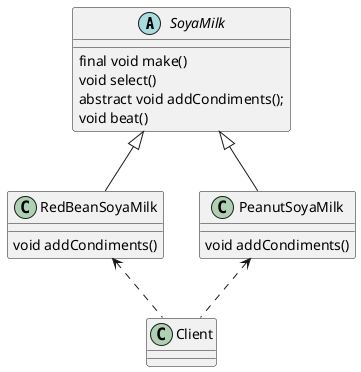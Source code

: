 @startuml

abstract class SoyaMilk {
    final void make()
    void select()
    abstract void addCondiments();
    void beat()
}

class RedBeanSoyaMilk extends SoyaMilk {
    void addCondiments()
}

class PeanutSoyaMilk extends SoyaMilk {
	void addCondiments()
}

class Client {
}

RedBeanSoyaMilk <.. Client
PeanutSoyaMilk <.. Client


@enduml